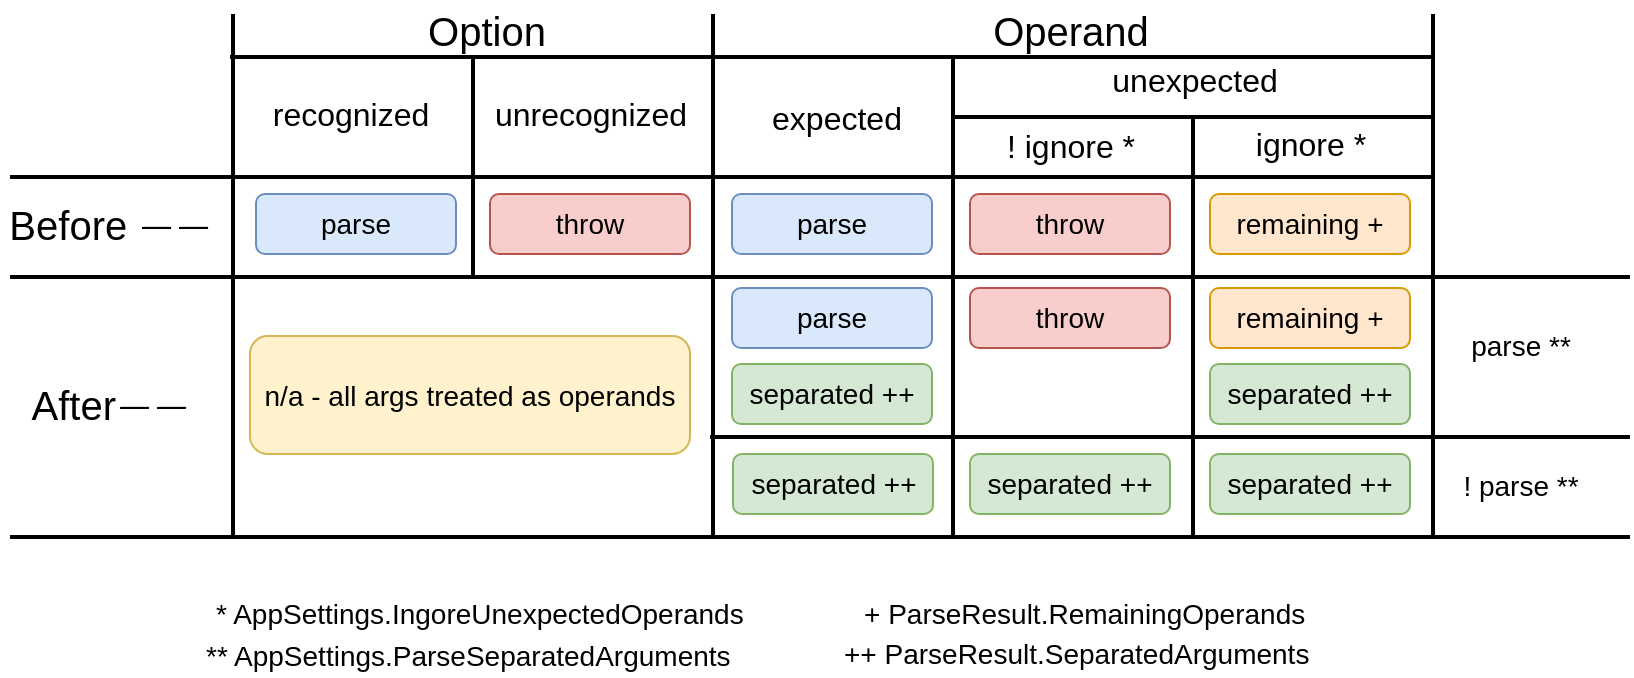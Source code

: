 <mxfile version="12.9.3" type="device"><diagram id="usWn3sM8gb_eVHfxRC8W" name="Page-1"><mxGraphModel dx="1146" dy="574" grid="0" gridSize="10" guides="1" tooltips="1" connect="1" arrows="1" fold="1" page="1" pageScale="1" pageWidth="850" pageHeight="1100" math="0" shadow="0"><root><mxCell id="0"/><mxCell id="1" parent="0"/><mxCell id="69mYk-JS7gGmHlgzo1Tg-103" value="" style="line;strokeWidth=2;direction=south;html=1;" vertex="1" parent="1"><mxGeometry x="240" y="61" width="3" height="110" as="geometry"/></mxCell><mxCell id="69mYk-JS7gGmHlgzo1Tg-104" value="" style="line;strokeWidth=2;direction=south;html=1;" vertex="1" parent="1"><mxGeometry x="360" y="40" width="3" height="261" as="geometry"/></mxCell><mxCell id="69mYk-JS7gGmHlgzo1Tg-105" value="" style="line;strokeWidth=2;direction=south;html=1;" vertex="1" parent="1"><mxGeometry x="600" y="91" width="3" height="210" as="geometry"/></mxCell><mxCell id="69mYk-JS7gGmHlgzo1Tg-106" value="" style="line;strokeWidth=2;direction=south;html=1;" vertex="1" parent="1"><mxGeometry x="480" y="61" width="3" height="240" as="geometry"/></mxCell><mxCell id="69mYk-JS7gGmHlgzo1Tg-107" value="" style="line;strokeWidth=2;direction=south;html=1;" vertex="1" parent="1"><mxGeometry x="120" y="40" width="3" height="261" as="geometry"/></mxCell><mxCell id="69mYk-JS7gGmHlgzo1Tg-108" value="" style="line;strokeWidth=2;html=1;" vertex="1" parent="1"><mxGeometry x="10" y="170" width="810" height="3" as="geometry"/></mxCell><mxCell id="69mYk-JS7gGmHlgzo1Tg-109" value="" style="line;strokeWidth=2;html=1;" vertex="1" parent="1"><mxGeometry x="10" y="120" width="711" height="3" as="geometry"/></mxCell><mxCell id="69mYk-JS7gGmHlgzo1Tg-110" value="Before `--`" style="text;html=1;align=center;verticalAlign=middle;resizable=0;points=[];autosize=1;fontSize=20;" vertex="1" parent="1"><mxGeometry x="5" y="130" width="110" height="30" as="geometry"/></mxCell><mxCell id="69mYk-JS7gGmHlgzo1Tg-111" value="After`--`" style="text;html=1;align=center;verticalAlign=middle;resizable=0;points=[];autosize=1;fontSize=20;" vertex="1" parent="1"><mxGeometry x="20" y="220" width="80" height="30" as="geometry"/></mxCell><mxCell id="69mYk-JS7gGmHlgzo1Tg-112" value="Option" style="text;html=1;align=center;verticalAlign=middle;resizable=0;points=[];autosize=1;fontSize=20;" vertex="1" parent="1"><mxGeometry x="213" y="33" width="70" height="30" as="geometry"/></mxCell><mxCell id="69mYk-JS7gGmHlgzo1Tg-113" value="Operand" style="text;html=1;align=center;verticalAlign=middle;resizable=0;points=[];autosize=1;fontSize=20;" vertex="1" parent="1"><mxGeometry x="495" y="33" width="90" height="30" as="geometry"/></mxCell><mxCell id="69mYk-JS7gGmHlgzo1Tg-114" value="recognized" style="text;html=1;align=center;verticalAlign=middle;resizable=0;points=[];autosize=1;fontSize=16;" vertex="1" parent="1"><mxGeometry x="135" y="80" width="90" height="20" as="geometry"/></mxCell><mxCell id="69mYk-JS7gGmHlgzo1Tg-115" value="unrecognized" style="text;html=1;align=center;verticalAlign=middle;resizable=0;points=[];autosize=1;fontSize=16;" vertex="1" parent="1"><mxGeometry x="245" y="80" width="110" height="20" as="geometry"/></mxCell><mxCell id="69mYk-JS7gGmHlgzo1Tg-116" value="expected" style="text;html=1;align=center;verticalAlign=middle;resizable=0;points=[];autosize=1;fontSize=16;" vertex="1" parent="1"><mxGeometry x="385.5" y="80" width="75" height="23" as="geometry"/></mxCell><mxCell id="69mYk-JS7gGmHlgzo1Tg-117" value="unexpected" style="text;html=1;align=center;verticalAlign=middle;resizable=0;points=[];autosize=1;fontSize=16;" vertex="1" parent="1"><mxGeometry x="551.5" y="63" width="100" height="20" as="geometry"/></mxCell><mxCell id="69mYk-JS7gGmHlgzo1Tg-120" value="&lt;span style=&quot;text-align: left&quot;&gt;throw&lt;/span&gt;" style="rounded=1;whiteSpace=wrap;html=1;fontSize=14;fillColor=#f8cecc;strokeColor=#b85450;" vertex="1" parent="1"><mxGeometry x="490" y="130" width="100" height="30" as="geometry"/></mxCell><mxCell id="69mYk-JS7gGmHlgzo1Tg-121" value="&lt;div&gt;parse&lt;/div&gt;" style="rounded=1;whiteSpace=wrap;html=1;fontSize=14;fillColor=#dae8fc;strokeColor=#6c8ebf;align=center;" vertex="1" parent="1"><mxGeometry x="371" y="130" width="100" height="30" as="geometry"/></mxCell><mxCell id="69mYk-JS7gGmHlgzo1Tg-122" value="&lt;div&gt;parse&lt;/div&gt;" style="rounded=1;whiteSpace=wrap;html=1;fontSize=14;fillColor=#dae8fc;strokeColor=#6c8ebf;align=center;" vertex="1" parent="1"><mxGeometry x="133" y="130" width="100" height="30" as="geometry"/></mxCell><mxCell id="69mYk-JS7gGmHlgzo1Tg-123" value="&lt;span style=&quot;text-align: left&quot;&gt;throw&lt;/span&gt;" style="rounded=1;whiteSpace=wrap;html=1;fontSize=14;fillColor=#f8cecc;strokeColor=#b85450;" vertex="1" parent="1"><mxGeometry x="250" y="130" width="100" height="30" as="geometry"/></mxCell><mxCell id="69mYk-JS7gGmHlgzo1Tg-124" value="! ignore *" style="text;html=1;align=center;verticalAlign=middle;resizable=0;points=[];autosize=1;fontSize=16;" vertex="1" parent="1"><mxGeometry x="503" y="94" width="74" height="23" as="geometry"/></mxCell><mxCell id="69mYk-JS7gGmHlgzo1Tg-125" value="ignore *" style="text;html=1;align=center;verticalAlign=middle;resizable=0;points=[];autosize=1;fontSize=16;" vertex="1" parent="1"><mxGeometry x="625" y="95" width="70" height="20" as="geometry"/></mxCell><mxCell id="69mYk-JS7gGmHlgzo1Tg-126" value="" style="line;strokeWidth=2;direction=south;html=1;" vertex="1" parent="1"><mxGeometry x="720" y="40" width="3" height="261" as="geometry"/></mxCell><mxCell id="69mYk-JS7gGmHlgzo1Tg-127" value="&lt;span style=&quot;text-align: left&quot;&gt;remaining +&lt;/span&gt;" style="rounded=1;whiteSpace=wrap;html=1;fontSize=14;fillColor=#ffe6cc;strokeColor=#d79b00;" vertex="1" parent="1"><mxGeometry x="610" y="130" width="100" height="30" as="geometry"/></mxCell><mxCell id="69mYk-JS7gGmHlgzo1Tg-128" value="&lt;div style=&quot;text-align: left&quot;&gt;&lt;span&gt;n/a - all args treated as operands&lt;/span&gt;&lt;/div&gt;" style="rounded=1;whiteSpace=wrap;html=1;fontSize=14;fillColor=#fff2cc;strokeColor=#d6b656;" vertex="1" parent="1"><mxGeometry x="130" y="201" width="220" height="59" as="geometry"/></mxCell><mxCell id="69mYk-JS7gGmHlgzo1Tg-133" value="" style="line;strokeWidth=2;html=1;" vertex="1" parent="1"><mxGeometry x="481" y="90" width="240" height="3" as="geometry"/></mxCell><mxCell id="69mYk-JS7gGmHlgzo1Tg-134" value="" style="line;strokeWidth=2;html=1;" vertex="1" parent="1"><mxGeometry x="120" y="60" width="601" height="3" as="geometry"/></mxCell><mxCell id="69mYk-JS7gGmHlgzo1Tg-140" value="&lt;span style=&quot;text-align: left&quot;&gt;throw&lt;/span&gt;" style="rounded=1;whiteSpace=wrap;html=1;fontSize=14;fillColor=#f8cecc;strokeColor=#b85450;" vertex="1" parent="1"><mxGeometry x="490" y="177" width="100" height="30" as="geometry"/></mxCell><mxCell id="69mYk-JS7gGmHlgzo1Tg-141" value="&lt;div&gt;parse&lt;/div&gt;" style="rounded=1;whiteSpace=wrap;html=1;fontSize=14;fillColor=#dae8fc;strokeColor=#6c8ebf;align=center;" vertex="1" parent="1"><mxGeometry x="371" y="177" width="100" height="30" as="geometry"/></mxCell><mxCell id="69mYk-JS7gGmHlgzo1Tg-132" value="&lt;div style=&quot;text-align: left&quot;&gt;&lt;span&gt;separated ++&lt;/span&gt;&lt;/div&gt;" style="rounded=1;whiteSpace=wrap;html=1;fontSize=14;fillColor=#d5e8d4;strokeColor=#82b366;" vertex="1" parent="1"><mxGeometry x="371" y="215" width="100" height="30" as="geometry"/></mxCell><mxCell id="69mYk-JS7gGmHlgzo1Tg-184" value="" style="line;strokeWidth=2;html=1;" vertex="1" parent="1"><mxGeometry x="360" y="250" width="460" height="3" as="geometry"/></mxCell><mxCell id="69mYk-JS7gGmHlgzo1Tg-185" value="" style="line;strokeWidth=2;html=1;" vertex="1" parent="1"><mxGeometry x="10" y="300" width="810" height="3" as="geometry"/></mxCell><mxCell id="69mYk-JS7gGmHlgzo1Tg-188" value="&lt;div style=&quot;text-align: left&quot;&gt;&lt;span&gt;separated ++&lt;/span&gt;&lt;/div&gt;" style="rounded=1;whiteSpace=wrap;html=1;fontSize=14;fillColor=#d5e8d4;strokeColor=#82b366;" vertex="1" parent="1"><mxGeometry x="610" y="215" width="100" height="30" as="geometry"/></mxCell><mxCell id="69mYk-JS7gGmHlgzo1Tg-190" value="&lt;div style=&quot;text-align: left&quot;&gt;&lt;span&gt;separated ++&lt;/span&gt;&lt;/div&gt;" style="rounded=1;whiteSpace=wrap;html=1;fontSize=14;fillColor=#d5e8d4;strokeColor=#82b366;" vertex="1" parent="1"><mxGeometry x="371.5" y="260" width="100" height="30" as="geometry"/></mxCell><mxCell id="69mYk-JS7gGmHlgzo1Tg-191" value="&lt;div style=&quot;text-align: left&quot;&gt;&lt;span&gt;separated ++&lt;/span&gt;&lt;/div&gt;" style="rounded=1;whiteSpace=wrap;html=1;fontSize=14;fillColor=#d5e8d4;strokeColor=#82b366;" vertex="1" parent="1"><mxGeometry x="490" y="260" width="100" height="30" as="geometry"/></mxCell><mxCell id="69mYk-JS7gGmHlgzo1Tg-192" value="&lt;div style=&quot;text-align: left&quot;&gt;&lt;span&gt;separated ++&lt;/span&gt;&lt;/div&gt;" style="rounded=1;whiteSpace=wrap;html=1;fontSize=14;fillColor=#d5e8d4;strokeColor=#82b366;" vertex="1" parent="1"><mxGeometry x="610" y="260" width="100" height="30" as="geometry"/></mxCell><mxCell id="69mYk-JS7gGmHlgzo1Tg-193" value="&lt;font style=&quot;font-size: 14px&quot;&gt;parse **&lt;/font&gt;" style="text;html=1;align=center;verticalAlign=middle;resizable=0;points=[];autosize=1;fontSize=14;direction=west;" vertex="1" parent="1"><mxGeometry x="730" y="195.5" width="70" height="20" as="geometry"/></mxCell><mxCell id="69mYk-JS7gGmHlgzo1Tg-194" value="! parse **" style="text;html=1;align=center;verticalAlign=middle;resizable=0;points=[];autosize=1;fontSize=14;" vertex="1" parent="1"><mxGeometry x="731" y="265" width="68" height="21" as="geometry"/></mxCell><mxCell id="69mYk-JS7gGmHlgzo1Tg-195" value="&lt;span style=&quot;text-align: left&quot;&gt;remaining +&lt;/span&gt;" style="rounded=1;whiteSpace=wrap;html=1;fontSize=14;fillColor=#ffe6cc;strokeColor=#d79b00;" vertex="1" parent="1"><mxGeometry x="610" y="177" width="100" height="30" as="geometry"/></mxCell><mxCell id="69mYk-JS7gGmHlgzo1Tg-197" value="&lt;font&gt;+ ParseResult.RemainingOperands&lt;/font&gt;" style="text;html=1;align=left;verticalAlign=middle;resizable=0;points=[];autosize=1;fontSize=14;fontColor=#000000;" vertex="1" parent="1"><mxGeometry x="435" y="330" width="240" height="20" as="geometry"/></mxCell><mxCell id="69mYk-JS7gGmHlgzo1Tg-198" value="&lt;font&gt;++ ParseResult.SeparatedArguments&lt;/font&gt;" style="text;html=1;align=left;verticalAlign=middle;resizable=0;points=[];autosize=1;fontSize=14;fontColor=#000000;" vertex="1" parent="1"><mxGeometry x="425" y="350" width="250" height="20" as="geometry"/></mxCell><mxCell id="69mYk-JS7gGmHlgzo1Tg-200" value="* AppSettings.IngoreUnexpectedOperands" style="text;html=1;align=left;verticalAlign=middle;resizable=0;points=[];autosize=1;fontSize=14;" vertex="1" parent="1"><mxGeometry x="110.5" y="330" width="280" height="20" as="geometry"/></mxCell><mxCell id="69mYk-JS7gGmHlgzo1Tg-201" value="** AppSettings.ParseSeparatedArguments" style="text;html=1;align=left;verticalAlign=middle;resizable=0;points=[];autosize=1;fontSize=14;" vertex="1" parent="1"><mxGeometry x="105.5" y="350" width="272" height="21" as="geometry"/></mxCell></root></mxGraphModel></diagram></mxfile>
